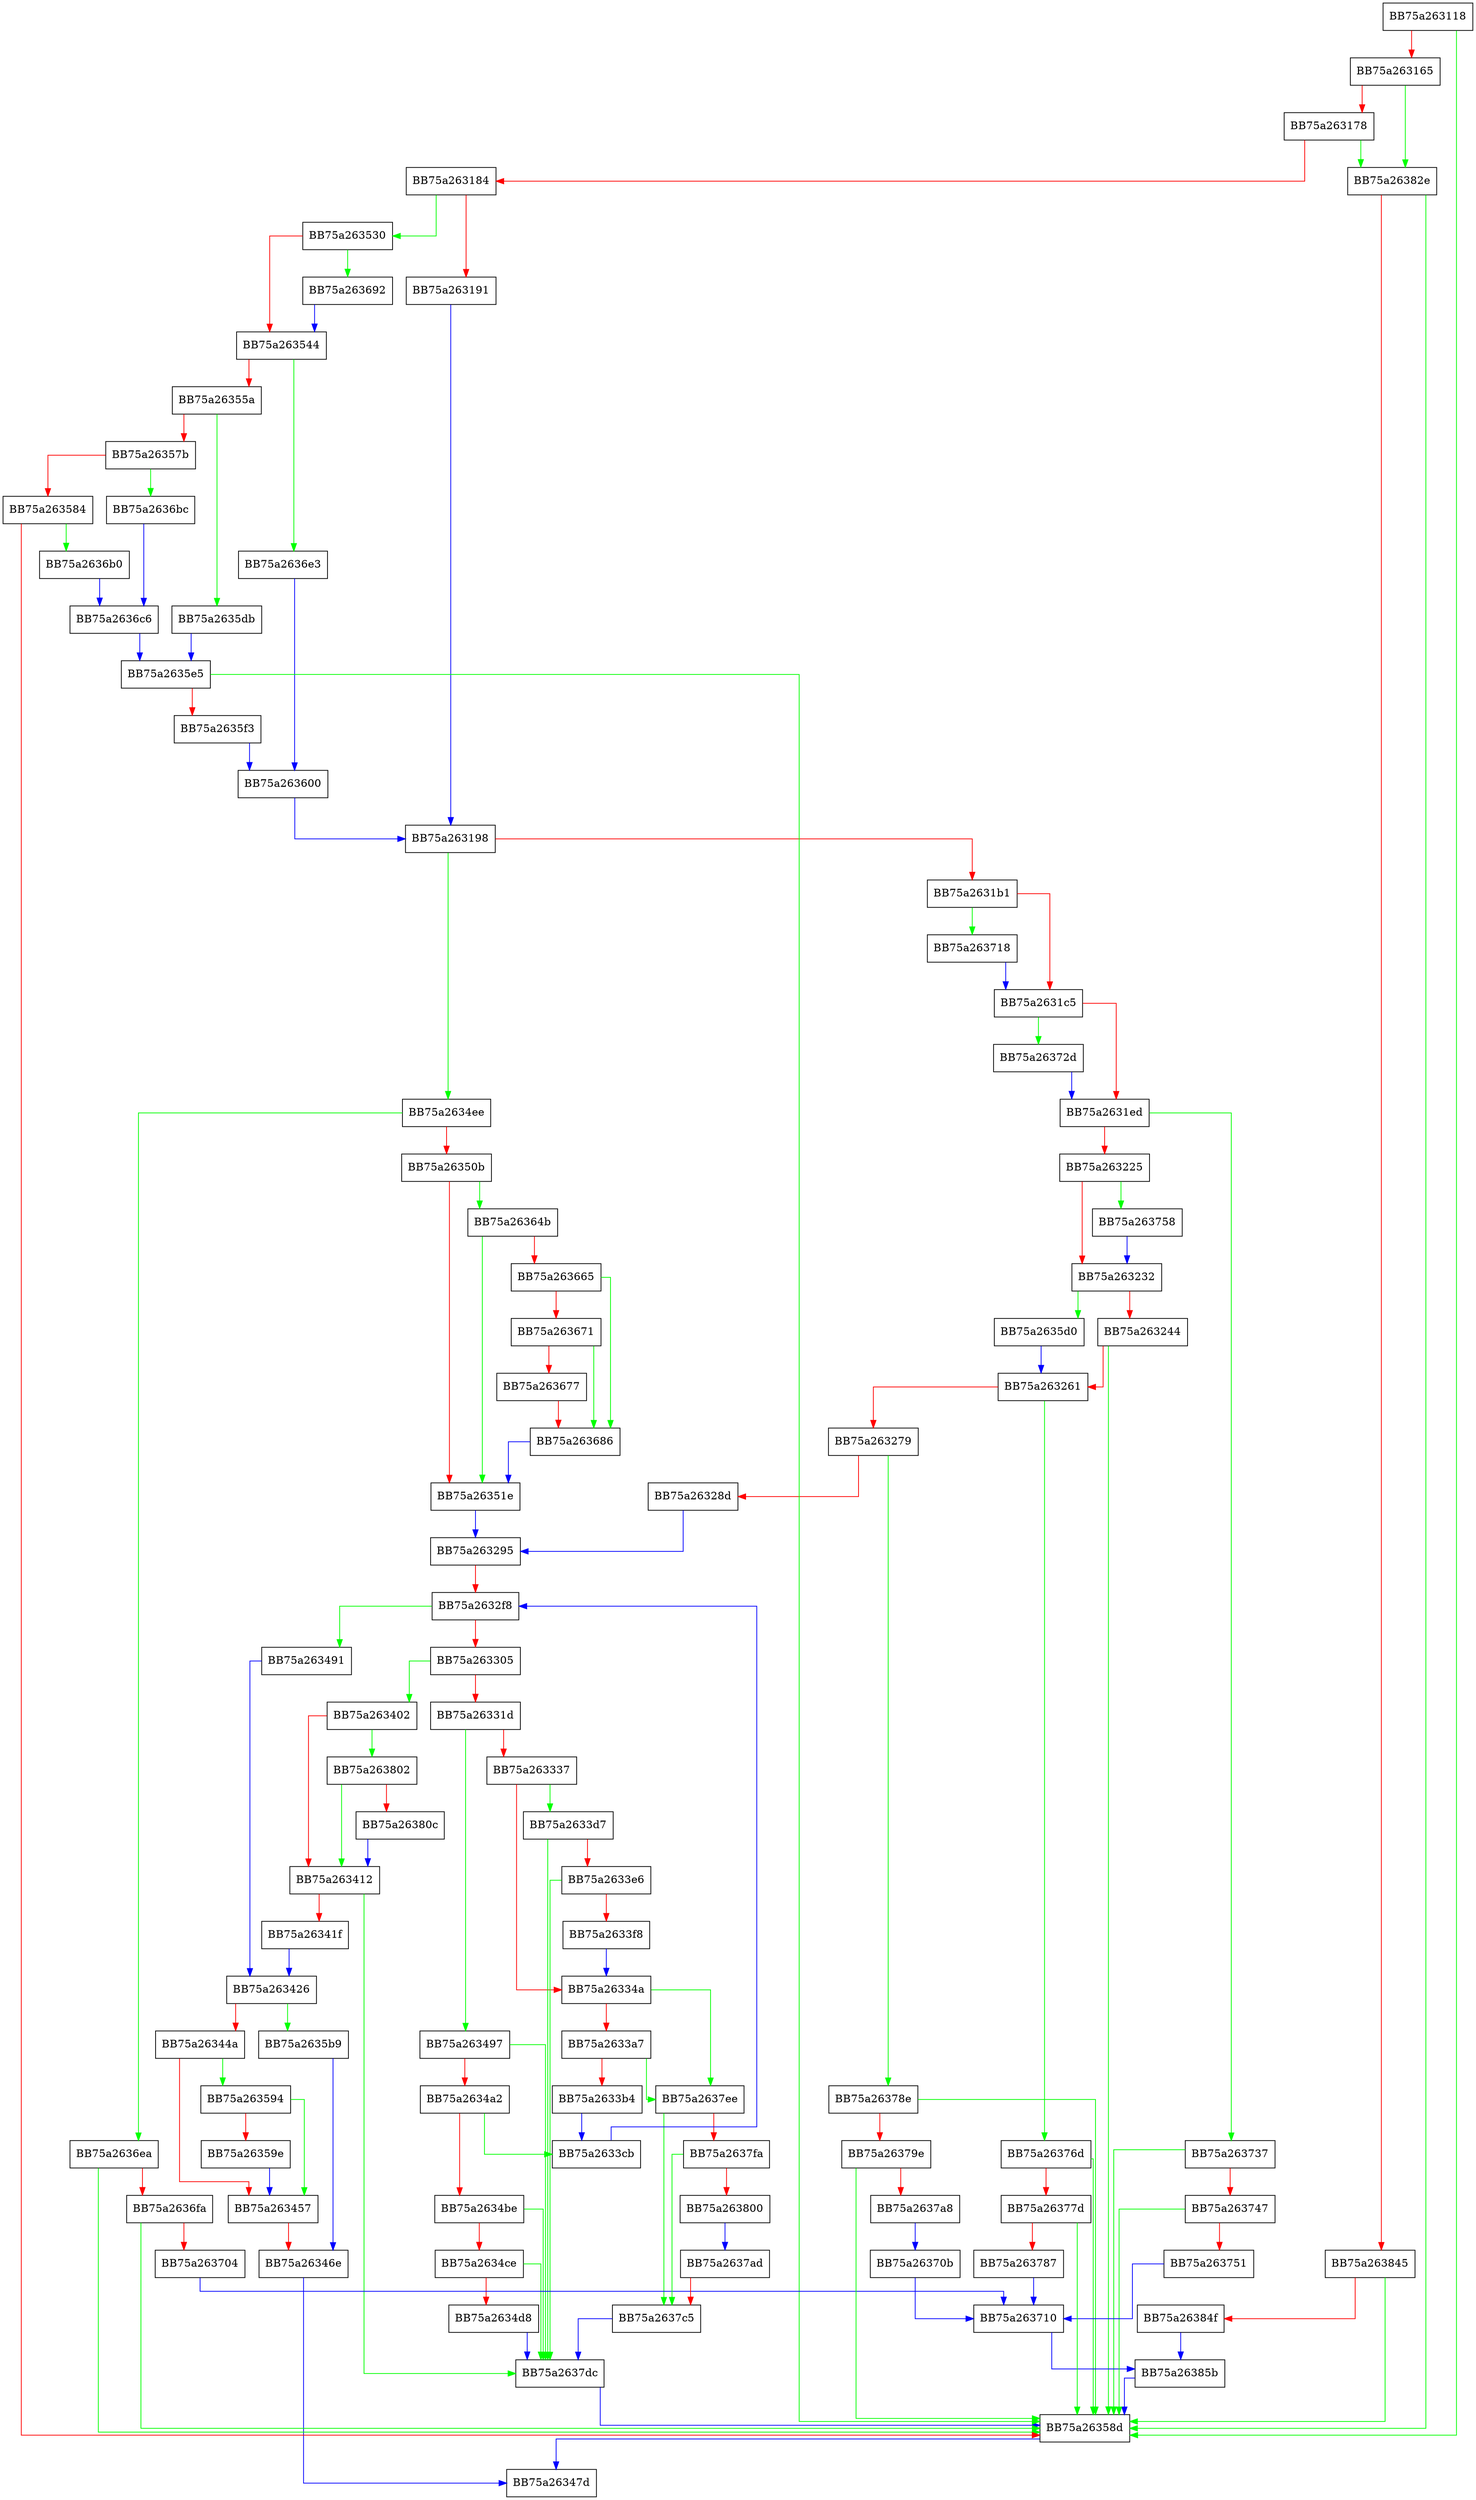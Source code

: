 digraph UnpackCurrentFile {
  node [shape="box"];
  graph [splines=ortho];
  BB75a263118 -> BB75a26358d [color="green"];
  BB75a263118 -> BB75a263165 [color="red"];
  BB75a263165 -> BB75a26382e [color="green"];
  BB75a263165 -> BB75a263178 [color="red"];
  BB75a263178 -> BB75a26382e [color="green"];
  BB75a263178 -> BB75a263184 [color="red"];
  BB75a263184 -> BB75a263530 [color="green"];
  BB75a263184 -> BB75a263191 [color="red"];
  BB75a263191 -> BB75a263198 [color="blue"];
  BB75a263198 -> BB75a2634ee [color="green"];
  BB75a263198 -> BB75a2631b1 [color="red"];
  BB75a2631b1 -> BB75a263718 [color="green"];
  BB75a2631b1 -> BB75a2631c5 [color="red"];
  BB75a2631c5 -> BB75a26372d [color="green"];
  BB75a2631c5 -> BB75a2631ed [color="red"];
  BB75a2631ed -> BB75a263737 [color="green"];
  BB75a2631ed -> BB75a263225 [color="red"];
  BB75a263225 -> BB75a263758 [color="green"];
  BB75a263225 -> BB75a263232 [color="red"];
  BB75a263232 -> BB75a2635d0 [color="green"];
  BB75a263232 -> BB75a263244 [color="red"];
  BB75a263244 -> BB75a26358d [color="green"];
  BB75a263244 -> BB75a263261 [color="red"];
  BB75a263261 -> BB75a26376d [color="green"];
  BB75a263261 -> BB75a263279 [color="red"];
  BB75a263279 -> BB75a26378e [color="green"];
  BB75a263279 -> BB75a26328d [color="red"];
  BB75a26328d -> BB75a263295 [color="blue"];
  BB75a263295 -> BB75a2632f8 [color="red"];
  BB75a2632f8 -> BB75a263491 [color="green"];
  BB75a2632f8 -> BB75a263305 [color="red"];
  BB75a263305 -> BB75a263402 [color="green"];
  BB75a263305 -> BB75a26331d [color="red"];
  BB75a26331d -> BB75a263497 [color="green"];
  BB75a26331d -> BB75a263337 [color="red"];
  BB75a263337 -> BB75a2633d7 [color="green"];
  BB75a263337 -> BB75a26334a [color="red"];
  BB75a26334a -> BB75a2637ee [color="green"];
  BB75a26334a -> BB75a2633a7 [color="red"];
  BB75a2633a7 -> BB75a2637ee [color="green"];
  BB75a2633a7 -> BB75a2633b4 [color="red"];
  BB75a2633b4 -> BB75a2633cb [color="blue"];
  BB75a2633cb -> BB75a2632f8 [color="blue"];
  BB75a2633d7 -> BB75a2637dc [color="green"];
  BB75a2633d7 -> BB75a2633e6 [color="red"];
  BB75a2633e6 -> BB75a2637dc [color="green"];
  BB75a2633e6 -> BB75a2633f8 [color="red"];
  BB75a2633f8 -> BB75a26334a [color="blue"];
  BB75a263402 -> BB75a263802 [color="green"];
  BB75a263402 -> BB75a263412 [color="red"];
  BB75a263412 -> BB75a2637dc [color="green"];
  BB75a263412 -> BB75a26341f [color="red"];
  BB75a26341f -> BB75a263426 [color="blue"];
  BB75a263426 -> BB75a2635b9 [color="green"];
  BB75a263426 -> BB75a26344a [color="red"];
  BB75a26344a -> BB75a263594 [color="green"];
  BB75a26344a -> BB75a263457 [color="red"];
  BB75a263457 -> BB75a26346e [color="red"];
  BB75a26346e -> BB75a26347d [color="blue"];
  BB75a263491 -> BB75a263426 [color="blue"];
  BB75a263497 -> BB75a2637dc [color="green"];
  BB75a263497 -> BB75a2634a2 [color="red"];
  BB75a2634a2 -> BB75a2633cb [color="green"];
  BB75a2634a2 -> BB75a2634be [color="red"];
  BB75a2634be -> BB75a2637dc [color="green"];
  BB75a2634be -> BB75a2634ce [color="red"];
  BB75a2634ce -> BB75a2637dc [color="green"];
  BB75a2634ce -> BB75a2634d8 [color="red"];
  BB75a2634d8 -> BB75a2637dc [color="blue"];
  BB75a2634ee -> BB75a2636ea [color="green"];
  BB75a2634ee -> BB75a26350b [color="red"];
  BB75a26350b -> BB75a26364b [color="green"];
  BB75a26350b -> BB75a26351e [color="red"];
  BB75a26351e -> BB75a263295 [color="blue"];
  BB75a263530 -> BB75a263692 [color="green"];
  BB75a263530 -> BB75a263544 [color="red"];
  BB75a263544 -> BB75a2636e3 [color="green"];
  BB75a263544 -> BB75a26355a [color="red"];
  BB75a26355a -> BB75a2635db [color="green"];
  BB75a26355a -> BB75a26357b [color="red"];
  BB75a26357b -> BB75a2636bc [color="green"];
  BB75a26357b -> BB75a263584 [color="red"];
  BB75a263584 -> BB75a2636b0 [color="green"];
  BB75a263584 -> BB75a26358d [color="red"];
  BB75a26358d -> BB75a26347d [color="blue"];
  BB75a263594 -> BB75a263457 [color="green"];
  BB75a263594 -> BB75a26359e [color="red"];
  BB75a26359e -> BB75a263457 [color="blue"];
  BB75a2635b9 -> BB75a26346e [color="blue"];
  BB75a2635d0 -> BB75a263261 [color="blue"];
  BB75a2635db -> BB75a2635e5 [color="blue"];
  BB75a2635e5 -> BB75a26358d [color="green"];
  BB75a2635e5 -> BB75a2635f3 [color="red"];
  BB75a2635f3 -> BB75a263600 [color="blue"];
  BB75a263600 -> BB75a263198 [color="blue"];
  BB75a26364b -> BB75a26351e [color="green"];
  BB75a26364b -> BB75a263665 [color="red"];
  BB75a263665 -> BB75a263686 [color="green"];
  BB75a263665 -> BB75a263671 [color="red"];
  BB75a263671 -> BB75a263686 [color="green"];
  BB75a263671 -> BB75a263677 [color="red"];
  BB75a263677 -> BB75a263686 [color="red"];
  BB75a263686 -> BB75a26351e [color="blue"];
  BB75a263692 -> BB75a263544 [color="blue"];
  BB75a2636b0 -> BB75a2636c6 [color="blue"];
  BB75a2636bc -> BB75a2636c6 [color="blue"];
  BB75a2636c6 -> BB75a2635e5 [color="blue"];
  BB75a2636e3 -> BB75a263600 [color="blue"];
  BB75a2636ea -> BB75a26358d [color="green"];
  BB75a2636ea -> BB75a2636fa [color="red"];
  BB75a2636fa -> BB75a26358d [color="green"];
  BB75a2636fa -> BB75a263704 [color="red"];
  BB75a263704 -> BB75a263710 [color="blue"];
  BB75a26370b -> BB75a263710 [color="blue"];
  BB75a263710 -> BB75a26385b [color="blue"];
  BB75a263718 -> BB75a2631c5 [color="blue"];
  BB75a26372d -> BB75a2631ed [color="blue"];
  BB75a263737 -> BB75a26358d [color="green"];
  BB75a263737 -> BB75a263747 [color="red"];
  BB75a263747 -> BB75a26358d [color="green"];
  BB75a263747 -> BB75a263751 [color="red"];
  BB75a263751 -> BB75a263710 [color="blue"];
  BB75a263758 -> BB75a263232 [color="blue"];
  BB75a26376d -> BB75a26358d [color="green"];
  BB75a26376d -> BB75a26377d [color="red"];
  BB75a26377d -> BB75a26358d [color="green"];
  BB75a26377d -> BB75a263787 [color="red"];
  BB75a263787 -> BB75a263710 [color="blue"];
  BB75a26378e -> BB75a26358d [color="green"];
  BB75a26378e -> BB75a26379e [color="red"];
  BB75a26379e -> BB75a26358d [color="green"];
  BB75a26379e -> BB75a2637a8 [color="red"];
  BB75a2637a8 -> BB75a26370b [color="blue"];
  BB75a2637ad -> BB75a2637c5 [color="red"];
  BB75a2637c5 -> BB75a2637dc [color="blue"];
  BB75a2637dc -> BB75a26358d [color="blue"];
  BB75a2637ee -> BB75a2637c5 [color="green"];
  BB75a2637ee -> BB75a2637fa [color="red"];
  BB75a2637fa -> BB75a2637c5 [color="green"];
  BB75a2637fa -> BB75a263800 [color="red"];
  BB75a263800 -> BB75a2637ad [color="blue"];
  BB75a263802 -> BB75a263412 [color="green"];
  BB75a263802 -> BB75a26380c [color="red"];
  BB75a26380c -> BB75a263412 [color="blue"];
  BB75a26382e -> BB75a26358d [color="green"];
  BB75a26382e -> BB75a263845 [color="red"];
  BB75a263845 -> BB75a26358d [color="green"];
  BB75a263845 -> BB75a26384f [color="red"];
  BB75a26384f -> BB75a26385b [color="blue"];
  BB75a26385b -> BB75a26358d [color="blue"];
}